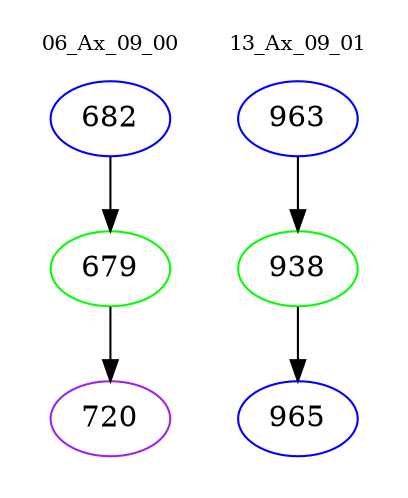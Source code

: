 digraph{
subgraph cluster_0 {
color = white
label = "06_Ax_09_00";
fontsize=10;
T0_682 [label="682", color="blue"]
T0_682 -> T0_679 [color="black"]
T0_679 [label="679", color="green"]
T0_679 -> T0_720 [color="black"]
T0_720 [label="720", color="purple"]
}
subgraph cluster_1 {
color = white
label = "13_Ax_09_01";
fontsize=10;
T1_963 [label="963", color="blue"]
T1_963 -> T1_938 [color="black"]
T1_938 [label="938", color="green"]
T1_938 -> T1_965 [color="black"]
T1_965 [label="965", color="blue"]
}
}
